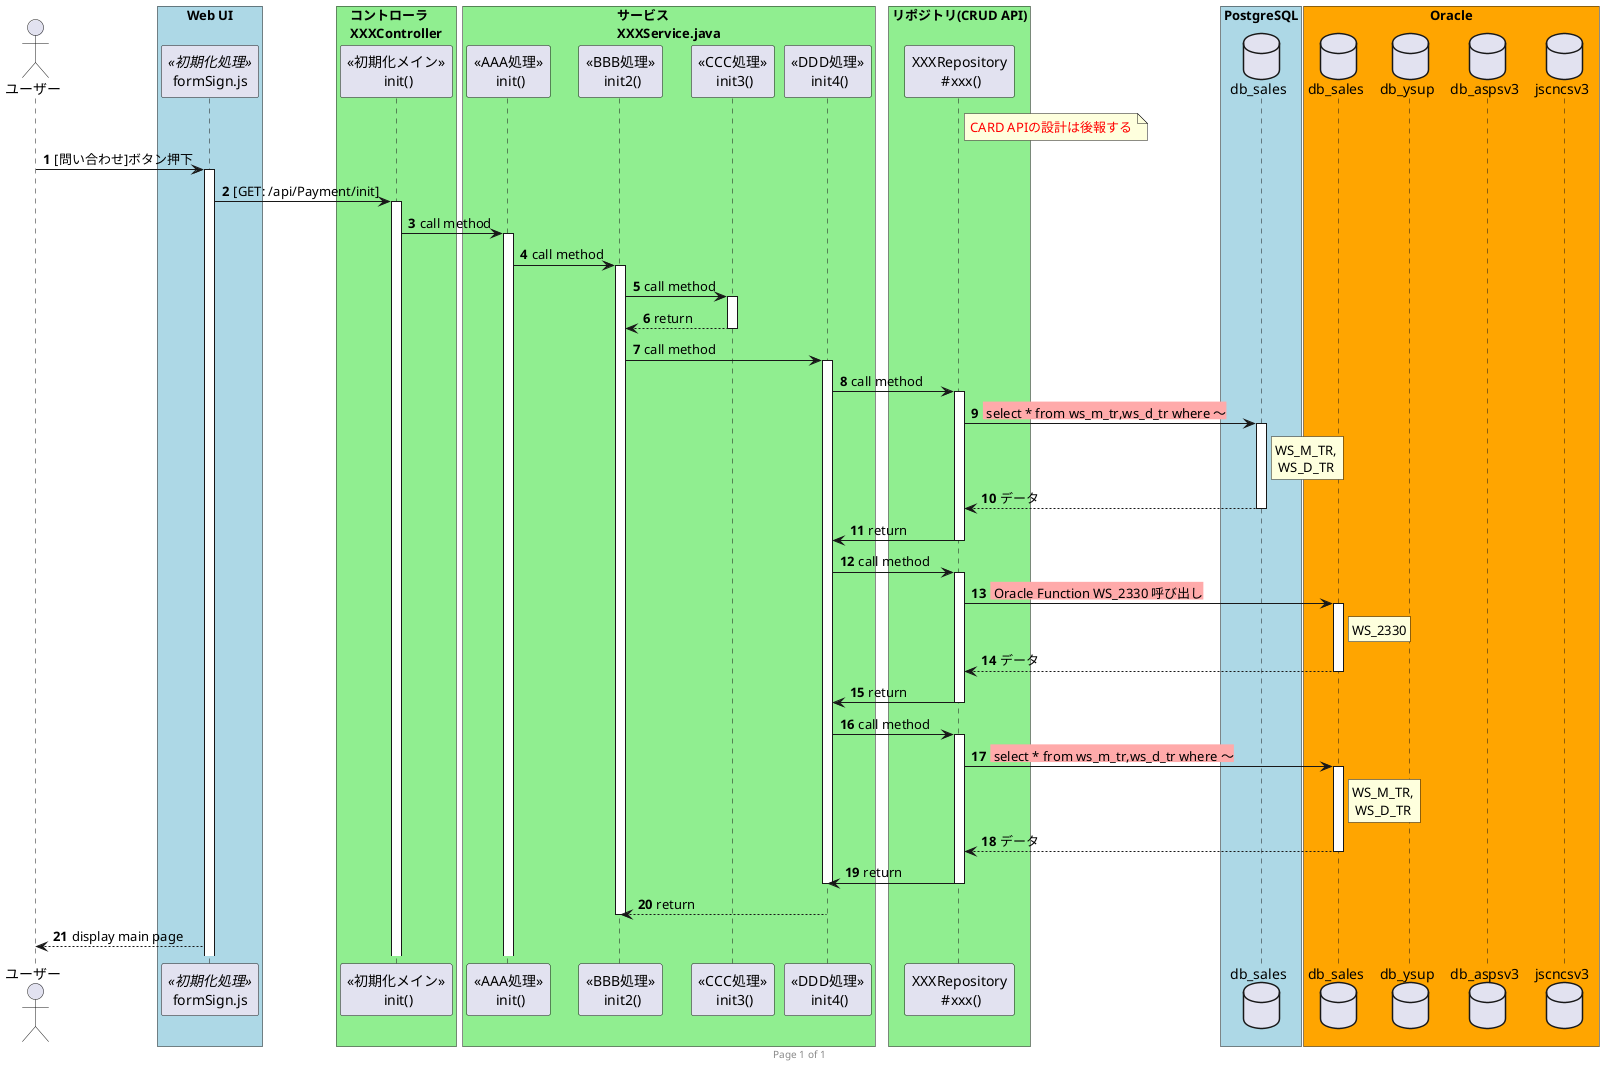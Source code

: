 @startuml

footer Page %page% of %lastpage%

' 操作者定義
actor ユーザー as user

' Web UIメソッド定義
box "Web UI" #LightBlue
	participant "formSign.js" as form <<初期化処理>>
end box

' コントローラメソッド定義
box "コントローラ\nXXXController" #LightGreen
	participant "<<初期化メイン>>\n init()" as c.init
end box

' サービスメソッド定義
box "サービス\nXXXService.java" #LightGreen
	participant "<<AAA処理>>\n init()" as s.init
	participant "<<BBB処理>>\n init2()" as s.init2
	participant "<<CCC処理>>\n init3()" as s.init3
	participant "<<DDD処理>>\n init4()" as s.init4
end box

' リポジトリメソッド定義
box "リポジトリ(CRUD API)" #LightGreen
	participant "XXXRepository\n #xxx()" as r.xxxx
note right r.xxxx: <font color=red>CARD APIの設計は後報する
end box

' SQL定義
'box "SQL" #LightRed
'	participant "                                                                    " as sql
'end box

' PostgreSQL テーブル定義
box "PostgreSQL" #LightBlue
	database db_sales as p.db_sales
end box

' Oracle テーブル定義
box "Oracle" #Orange
	database db_sales as o.db_sales
	database db_ysup as o.db_ysup
	database db_aspsv3 as o.db_aspsv3
	database jscncsv3 as o.jscncsv3
end box

' シーケンス番号
autonumber 1

''''''''''''''''''''''''''''''''''''''''''''''''''''''
''' ユーザー → 画面 のシーケンス 　　　　　　     '''
''''''''''''''''''''''''''''''''''''''''''''''''''''''
user -> form : [問い合わせ]ボタン押下
activate form

''''''''''''''''''''''''''''''''''''''''''''''''''''''
''' 画面 → コントローラ のシーケンス 　　　　　　 '''
''''''''''''''''''''''''''''''''''''''''''''''''''''''
form -> c.init: [GET: /api/Payment/init]
activate c.init


''''''''''''''''''''''''''''''''''''''''''''''''''''''
''' コントローラ → サービス のシーケンス 　　　　 '''
''''''''''''''''''''''''''''''''''''''''''''''''''''''
c.init -> s.init: call method
activate s.init

s.init -> s.init2: call method
activate s.init2

s.init2 -> s.init3: call method
activate s.init3
s.init3 --> s.init2: return
deactivate s.init3

s.init2 -> s.init4: call method
activate s.init4

''''''''''''''''''''''''''''''''''''''''''''''''''''''
''' サービス → リポジトリ のシーケンス 　　　　   '''
''''''''''''''''''''''''''''''''''''''''''''''''''''''
s.init4 -> r.xxxx : call method
activate r.xxxx
r.xxxx -> p.db_sales: <back:#FFAAAA> select * from ws_m_tr,ws_d_tr where ～
activate p.db_sales
rnote right p.db_sales: WS_M_TR, \n WS_D_TR
p.db_sales --> r.xxxx: データ
deactivate p.db_sales
r.xxxx -> s.init4 : return
deactivate r.xxxx

s.init4 -> r.xxxx : call method
activate r.xxxx
r.xxxx -> o.db_sales: <back:#FFAAAA> Oracle Function WS_2330 呼び出し
activate o.db_sales
rnote right o.db_sales: WS_2330
o.db_sales --> r.xxxx: データ
deactivate o.db_sales
r.xxxx -> s.init4 : return
deactivate r.xxxx

s.init4 -> r.xxxx : call method
activate r.xxxx
r.xxxx -> o.db_sales: <back:#FFAAAA> select * from ws_m_tr,ws_d_tr where ～
activate o.db_sales
rnote right o.db_sales: WS_M_TR, \n WS_D_TR
o.db_sales --> r.xxxx: データ
deactivate o.db_sales
r.xxxx -> s.init4 : return
deactivate r.xxxx
deactivate s.init4

s.init4 --> s.init2: return



deactivate s.init2

form --> user : display main page

@enduml